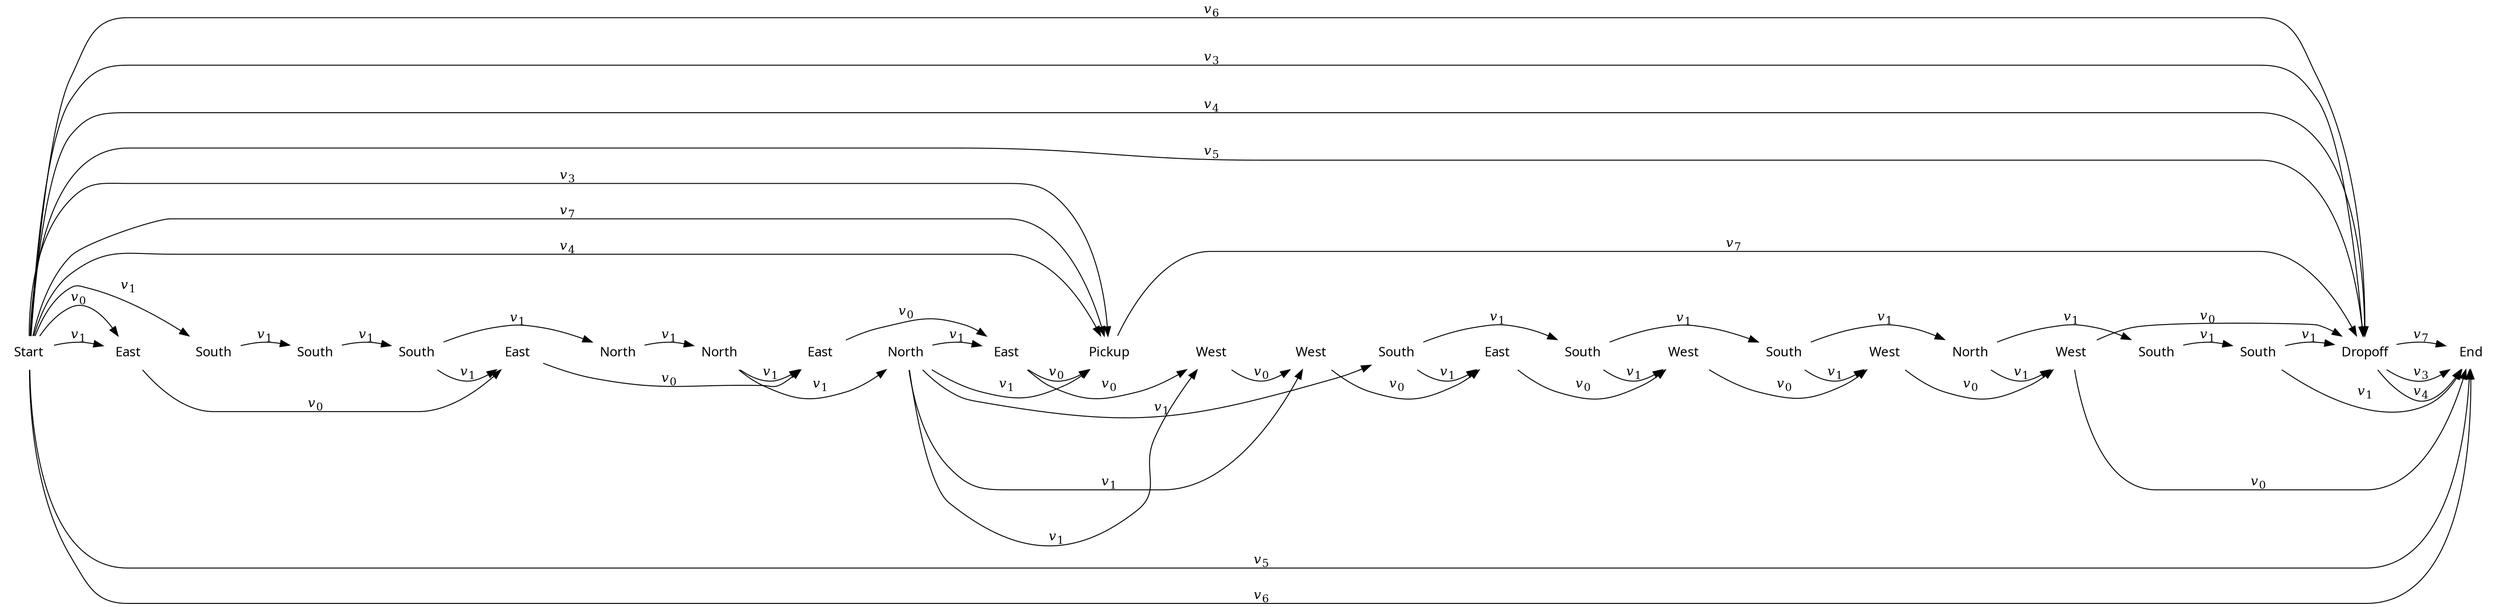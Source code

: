 digraph cat {
rankdir=LR
node [shape=plaintext]
edge [arrowhead=normal]

0 [label="Start",fontname="sans"]
1 [label="East",fontname="sans"]
2 [label="South",fontname="sans"]
3 [label="South",fontname="sans"]
4 [label="South",fontname="sans"]
5 [label="East",fontname="sans"]
6 [label="North",fontname="sans"]
7 [label="North",fontname="sans"]
8 [label="East",fontname="sans"]
9 [label="North",fontname="sans"]
10 [label="East",fontname="sans"]
11 [label="Pickup",fontname="sans"]
12 [label="West",fontname="sans"]
13 [label="West",fontname="sans"]
14 [label="South",fontname="sans"]
15 [label="East",fontname="sans"]
16 [label="South",fontname="sans"]
17 [label="West",fontname="sans"]
18 [label="South",fontname="sans"]
19 [label="West",fontname="sans"]
20 [label="North",fontname="sans"]
21 [label="West",fontname="sans"]
22 [label="South",fontname="sans"]
23 [label="South",fontname="sans"]
24 [label="Dropoff",fontname="sans"]
25 [label="End",fontname="sans"]

0 -> 1 [label=<<i>v</i><sub>0</sub>>]
0 -> 1 [label=<<i>v</i><sub>1</sub>>]
0 -> 2 [label=<<i>v</i><sub>1</sub>>]
0 -> 11 [label=<<i>v</i><sub>3</sub>>]
0 -> 24 [label=<<i>v</i><sub>3</sub>>]
0 -> 11 [label=<<i>v</i><sub>4</sub>>]
0 -> 24 [label=<<i>v</i><sub>4</sub>>]
0 -> 24 [label=<<i>v</i><sub>5</sub>>]
0 -> 25 [label=<<i>v</i><sub>5</sub>>]
0 -> 24 [label=<<i>v</i><sub>6</sub>>]
0 -> 25 [label=<<i>v</i><sub>6</sub>>]
0 -> 11 [label=<<i>v</i><sub>7</sub>>]
1 -> 5 [label=<<i>v</i><sub>0</sub>>]
2 -> 3 [label=<<i>v</i><sub>1</sub>>]
3 -> 4 [label=<<i>v</i><sub>1</sub>>]
4 -> 5 [label=<<i>v</i><sub>1</sub>>]
4 -> 6 [label=<<i>v</i><sub>1</sub>>]
5 -> 8 [label=<<i>v</i><sub>0</sub>>]
6 -> 7 [label=<<i>v</i><sub>1</sub>>]
7 -> 8 [label=<<i>v</i><sub>1</sub>>]
7 -> 9 [label=<<i>v</i><sub>1</sub>>]
8 -> 10 [label=<<i>v</i><sub>0</sub>>]
9 -> 10 [label=<<i>v</i><sub>1</sub>>]
9 -> 11 [label=<<i>v</i><sub>1</sub>>]
9 -> 12 [label=<<i>v</i><sub>1</sub>>]
9 -> 13 [label=<<i>v</i><sub>1</sub>>]
9 -> 14 [label=<<i>v</i><sub>1</sub>>]
10 -> 11 [label=<<i>v</i><sub>0</sub>>]
10 -> 12 [label=<<i>v</i><sub>0</sub>>]
11 -> 24 [label=<<i>v</i><sub>7</sub>>]
12 -> 13 [label=<<i>v</i><sub>0</sub>>]
13 -> 15 [label=<<i>v</i><sub>0</sub>>]
14 -> 15 [label=<<i>v</i><sub>1</sub>>]
14 -> 16 [label=<<i>v</i><sub>1</sub>>]
15 -> 17 [label=<<i>v</i><sub>0</sub>>]
16 -> 17 [label=<<i>v</i><sub>1</sub>>]
16 -> 18 [label=<<i>v</i><sub>1</sub>>]
17 -> 19 [label=<<i>v</i><sub>0</sub>>]
18 -> 19 [label=<<i>v</i><sub>1</sub>>]
18 -> 20 [label=<<i>v</i><sub>1</sub>>]
19 -> 21 [label=<<i>v</i><sub>0</sub>>]
20 -> 21 [label=<<i>v</i><sub>1</sub>>]
20 -> 22 [label=<<i>v</i><sub>1</sub>>]
21 -> 24 [label=<<i>v</i><sub>0</sub>>]
21 -> 25 [label=<<i>v</i><sub>0</sub>>]
22 -> 23 [label=<<i>v</i><sub>1</sub>>]
23 -> 24 [label=<<i>v</i><sub>1</sub>>]
23 -> 25 [label=<<i>v</i><sub>1</sub>>]
24 -> 25 [label=<<i>v</i><sub>3</sub>>]
24 -> 25 [label=<<i>v</i><sub>4</sub>>]
24 -> 25 [label=<<i>v</i><sub>7</sub>>]

# To line up the actions
0 -> 1 [weight=100,style=invis]
1 -> 2 [weight=100,style=invis]
2 -> 3 [weight=100,style=invis]
3 -> 4 [weight=100,style=invis]
4 -> 5 [weight=100,style=invis]
5 -> 6 [weight=100,style=invis]
6 -> 7 [weight=100,style=invis]
7 -> 8 [weight=100,style=invis]
8 -> 9 [weight=100,style=invis]
9 -> 10 [weight=100,style=invis]
10 -> 11 [weight=100,style=invis]
11 -> 12 [weight=100,style=invis]
12 -> 13 [weight=100,style=invis]
13 -> 14 [weight=100,style=invis]
14 -> 15 [weight=100,style=invis]
15 -> 16 [weight=100,style=invis]
16 -> 17 [weight=100,style=invis]
17 -> 18 [weight=100,style=invis]
18 -> 19 [weight=100,style=invis]
19 -> 20 [weight=100,style=invis]
20 -> 21 [weight=100,style=invis]
21 -> 22 [weight=100,style=invis]
22 -> 23 [weight=100,style=invis]
23 -> 24 [weight=100,style=invis]
24 -> 25 [weight=100,style=invis]
}
